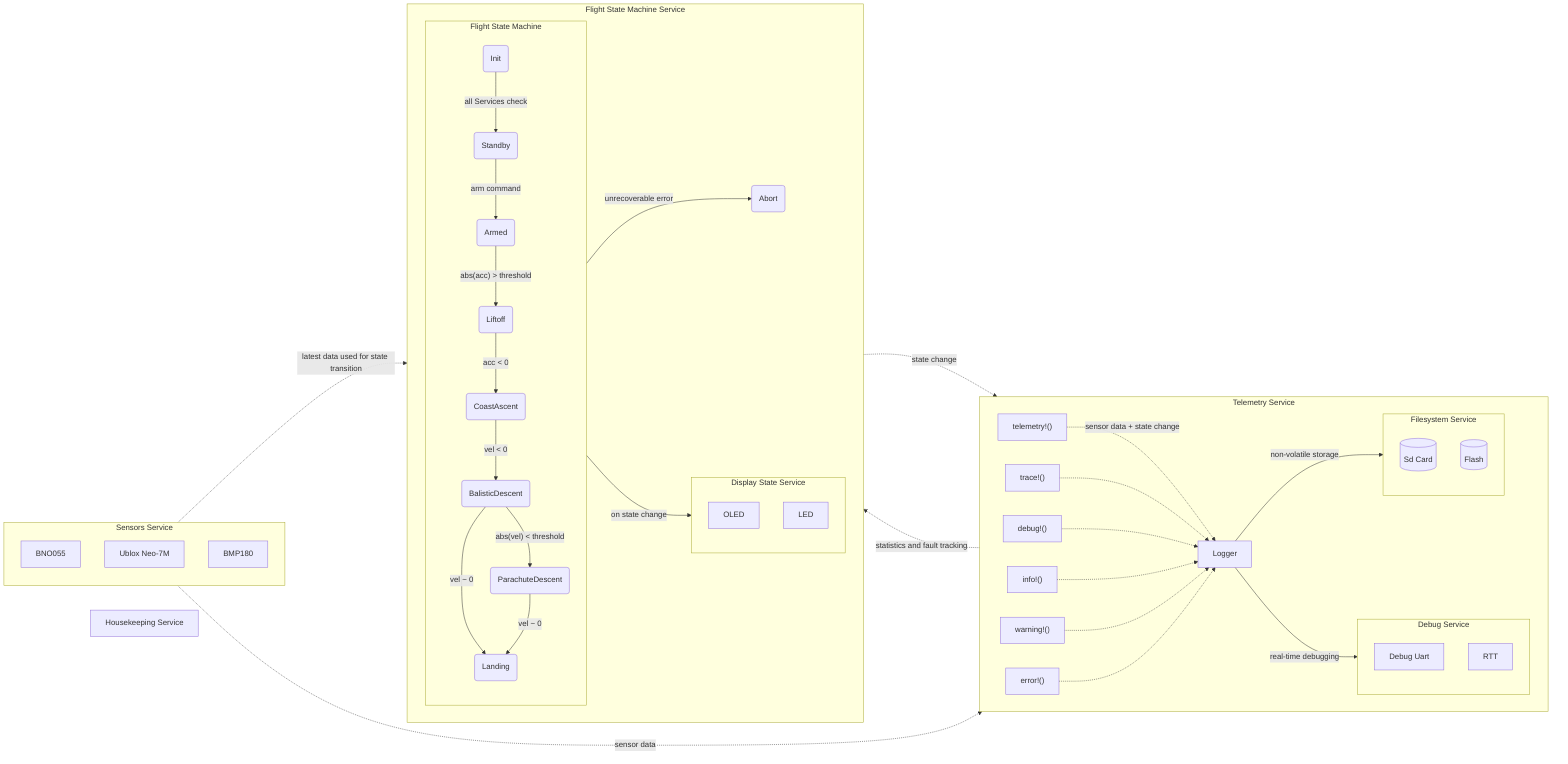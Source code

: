 flowchart LR
    HouseKeepingService[Housekeeping Service]

    SensorsService -.latest data used for state transition.-> StateMachineService
    TelemetryService -.statistics and fault tracking.-> StateMachineService

    StateMachineService -.state change.-> TelemetryService
    SensorsService -.sensor data.-> TelemetryService

    subgraph SensorsService[Sensors Service]
        IMU[BNO055]
        GPS[Ublox Neo-7M]
        Barometer[BMP180]
    end

    subgraph TelemetryService[Telemetry Service]
        direction LR
        macro_telemetry["telemetry!()"] -."sensor data + state change".-> Logger
        macro_trace["trace!()"] -.-> Logger
        macro_debug["debug!()"] -.-> Logger
        macro_info["info!()"] -.-> Logger
        macro_warning["warning!()"] -.-> Logger
        macro_error["error!()"] -.-> Logger

        Logger --real-time debugging--> DebugService
        Logger --non-volatile storage--> FileSystemService

        Logger[Logger]

        subgraph DebugService[Debug Service]
            direction TB
            DebugUart[Debug Uart]
            DebugRTT[RTT]
        end

        subgraph FileSystemService[Filesystem Service]
            direction TB
            SdCard[(Sd Card)]
            Flash[(Flash)]
        end
    end

    subgraph StateMachineService[Flight State Machine Service]
        direction LR
        StateMachine --unrecoverable error--> Abort
        StateMachine --"on state change"--> DisplayStateService

        Abort(Abort)

        subgraph DisplayStateService[Display State Service]
            direction TB
            OLED
            LED
        end

        subgraph StateMachine[Flight State Machine]
            direction TB
            Init(Init) --all Services check--> Standby
            Standby(Standby) --arm command--> Armed
            Armed(Armed) --"abs(acc) > threshold"--> Liftoff
            Liftoff(Liftoff) --acc < 0--> CoastAscent
            CoastAscent(CoastAscent) --vel < 0--> BalisticDescent
            BalisticDescent(BalisticDescent) --"abs(vel) < threshold"--> ParachuteDescent
            BalisticDescent(BalisticDescent) --"vel ~ 0"--> Landing
            ParachuteDescent(ParachuteDescent) --"vel ~ 0"--> Landing
            Landing(Landing)
        end
    end